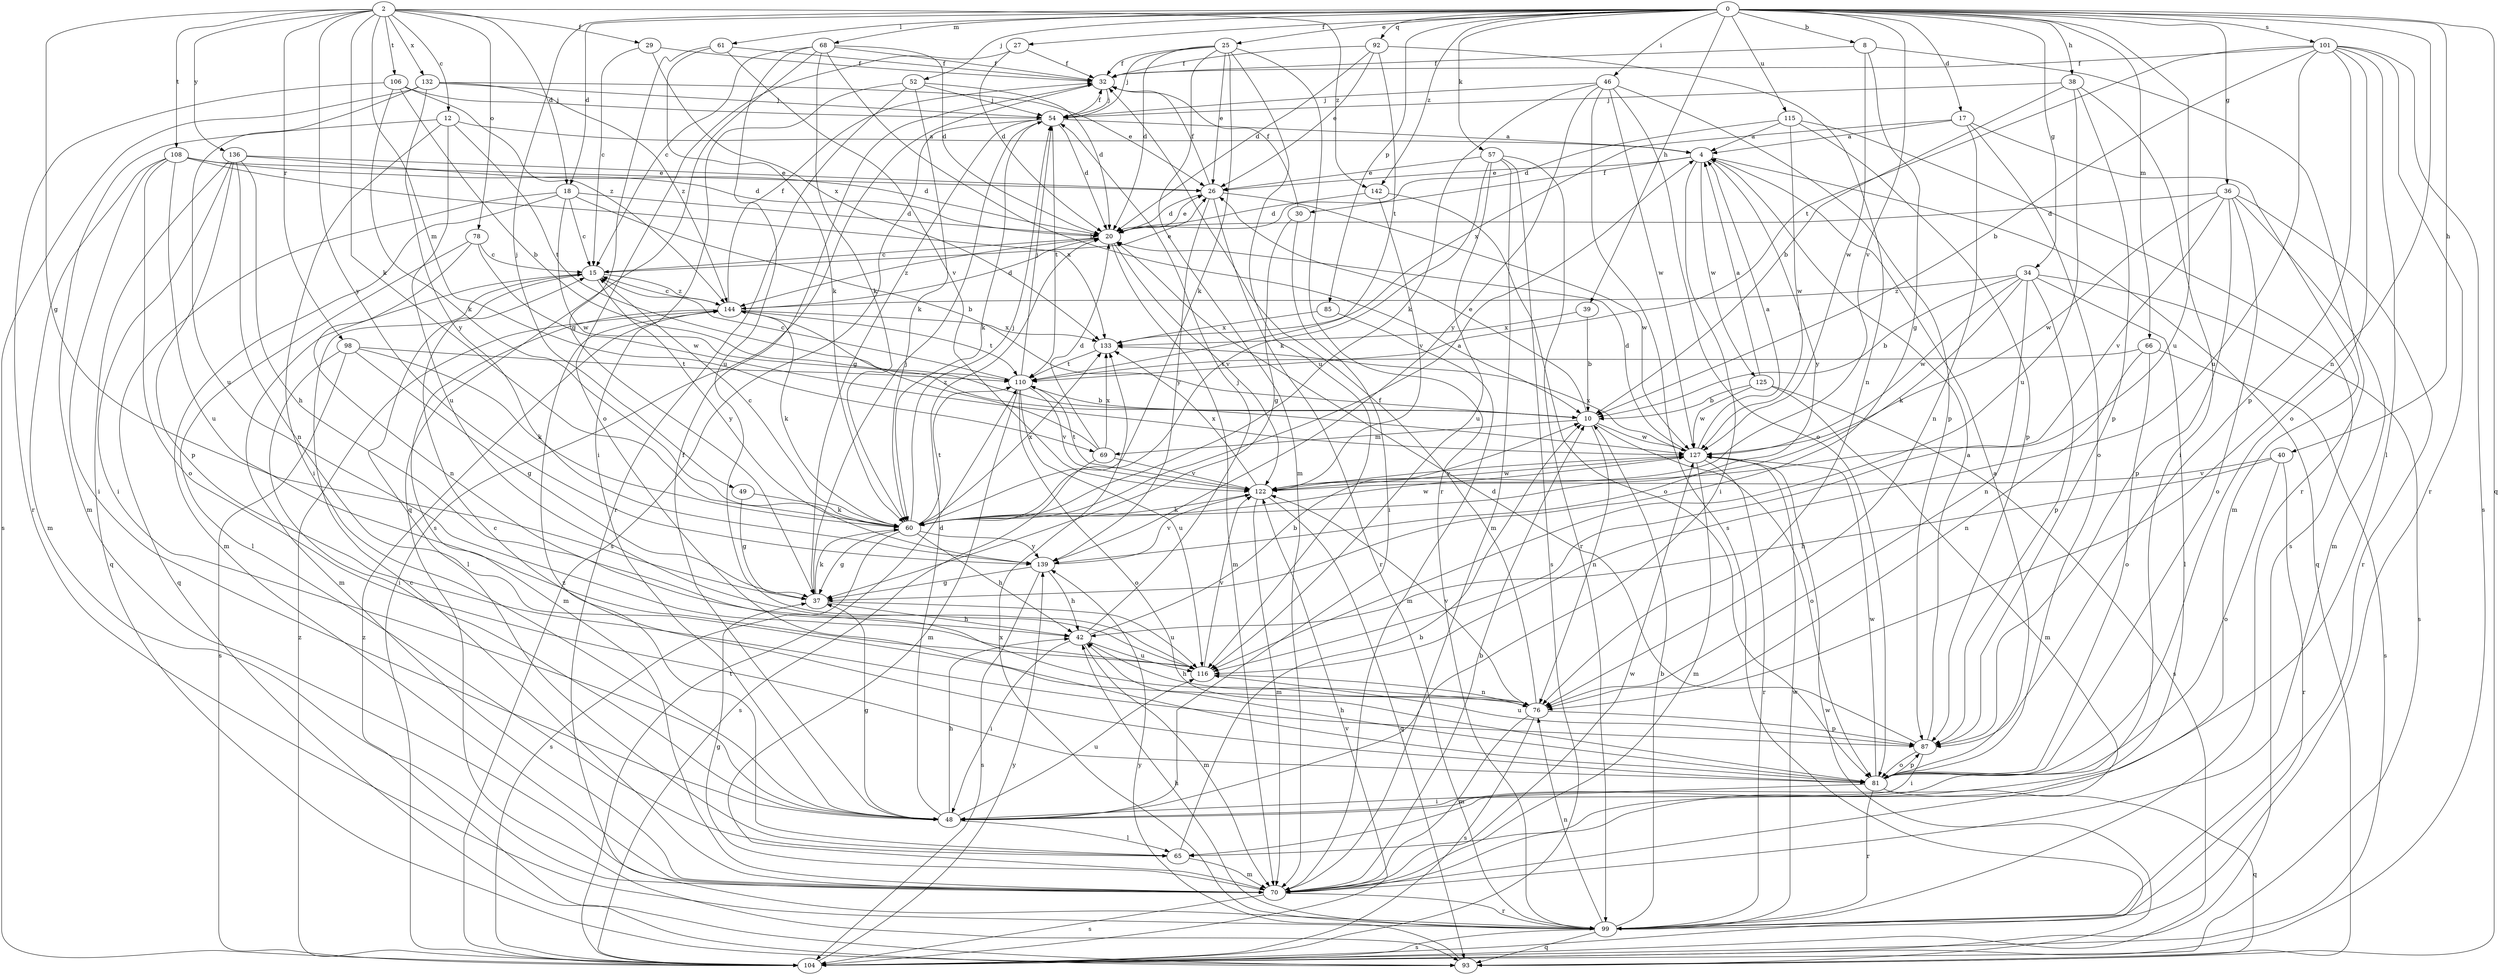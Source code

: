 strict digraph  {
0;
2;
4;
8;
10;
12;
15;
17;
18;
20;
25;
26;
27;
29;
30;
32;
34;
36;
37;
38;
39;
40;
42;
46;
48;
49;
52;
54;
57;
60;
61;
65;
66;
68;
69;
70;
76;
78;
81;
85;
87;
92;
93;
98;
99;
101;
104;
106;
108;
110;
115;
116;
122;
125;
127;
132;
133;
136;
139;
142;
144;
0 -> 8  [label=b];
0 -> 17  [label=d];
0 -> 18  [label=d];
0 -> 25  [label=e];
0 -> 27  [label=f];
0 -> 34  [label=g];
0 -> 36  [label=g];
0 -> 38  [label=h];
0 -> 39  [label=h];
0 -> 40  [label=h];
0 -> 46  [label=i];
0 -> 49  [label=j];
0 -> 52  [label=j];
0 -> 57  [label=k];
0 -> 61  [label=l];
0 -> 66  [label=m];
0 -> 68  [label=m];
0 -> 76  [label=n];
0 -> 85  [label=p];
0 -> 92  [label=q];
0 -> 93  [label=q];
0 -> 101  [label=s];
0 -> 115  [label=u];
0 -> 116  [label=u];
0 -> 122  [label=v];
0 -> 142  [label=z];
2 -> 12  [label=c];
2 -> 18  [label=d];
2 -> 29  [label=f];
2 -> 37  [label=g];
2 -> 60  [label=k];
2 -> 69  [label=m];
2 -> 78  [label=o];
2 -> 98  [label=r];
2 -> 106  [label=t];
2 -> 108  [label=t];
2 -> 132  [label=x];
2 -> 136  [label=y];
2 -> 139  [label=y];
2 -> 142  [label=z];
4 -> 26  [label=e];
4 -> 30  [label=f];
4 -> 48  [label=i];
4 -> 93  [label=q];
4 -> 125  [label=w];
4 -> 139  [label=y];
8 -> 32  [label=f];
8 -> 37  [label=g];
8 -> 99  [label=r];
8 -> 127  [label=w];
10 -> 26  [label=e];
10 -> 69  [label=m];
10 -> 76  [label=n];
10 -> 81  [label=o];
10 -> 127  [label=w];
12 -> 4  [label=a];
12 -> 48  [label=i];
12 -> 70  [label=m];
12 -> 110  [label=t];
12 -> 116  [label=u];
15 -> 26  [label=e];
15 -> 65  [label=l];
15 -> 70  [label=m];
15 -> 139  [label=y];
15 -> 144  [label=z];
17 -> 4  [label=a];
17 -> 70  [label=m];
17 -> 76  [label=n];
17 -> 81  [label=o];
17 -> 133  [label=x];
18 -> 10  [label=b];
18 -> 15  [label=c];
18 -> 20  [label=d];
18 -> 70  [label=m];
18 -> 93  [label=q];
18 -> 127  [label=w];
20 -> 15  [label=c];
20 -> 26  [label=e];
20 -> 70  [label=m];
20 -> 122  [label=v];
20 -> 144  [label=z];
25 -> 20  [label=d];
25 -> 26  [label=e];
25 -> 32  [label=f];
25 -> 54  [label=j];
25 -> 60  [label=k];
25 -> 70  [label=m];
25 -> 99  [label=r];
25 -> 116  [label=u];
26 -> 20  [label=d];
26 -> 32  [label=f];
26 -> 99  [label=r];
26 -> 127  [label=w];
26 -> 139  [label=y];
27 -> 20  [label=d];
27 -> 32  [label=f];
27 -> 81  [label=o];
29 -> 15  [label=c];
29 -> 32  [label=f];
29 -> 133  [label=x];
30 -> 32  [label=f];
30 -> 37  [label=g];
30 -> 48  [label=i];
32 -> 54  [label=j];
32 -> 104  [label=s];
34 -> 10  [label=b];
34 -> 60  [label=k];
34 -> 65  [label=l];
34 -> 76  [label=n];
34 -> 87  [label=p];
34 -> 104  [label=s];
34 -> 127  [label=w];
34 -> 144  [label=z];
36 -> 20  [label=d];
36 -> 70  [label=m];
36 -> 81  [label=o];
36 -> 87  [label=p];
36 -> 99  [label=r];
36 -> 122  [label=v];
36 -> 127  [label=w];
37 -> 42  [label=h];
37 -> 54  [label=j];
37 -> 60  [label=k];
37 -> 116  [label=u];
38 -> 10  [label=b];
38 -> 48  [label=i];
38 -> 54  [label=j];
38 -> 87  [label=p];
38 -> 116  [label=u];
39 -> 10  [label=b];
39 -> 133  [label=x];
40 -> 42  [label=h];
40 -> 81  [label=o];
40 -> 99  [label=r];
40 -> 122  [label=v];
42 -> 10  [label=b];
42 -> 48  [label=i];
42 -> 54  [label=j];
42 -> 70  [label=m];
42 -> 116  [label=u];
46 -> 54  [label=j];
46 -> 60  [label=k];
46 -> 81  [label=o];
46 -> 87  [label=p];
46 -> 104  [label=s];
46 -> 127  [label=w];
46 -> 139  [label=y];
48 -> 20  [label=d];
48 -> 32  [label=f];
48 -> 37  [label=g];
48 -> 42  [label=h];
48 -> 65  [label=l];
48 -> 116  [label=u];
49 -> 37  [label=g];
49 -> 60  [label=k];
52 -> 20  [label=d];
52 -> 48  [label=i];
52 -> 54  [label=j];
52 -> 60  [label=k];
52 -> 99  [label=r];
54 -> 4  [label=a];
54 -> 20  [label=d];
54 -> 32  [label=f];
54 -> 37  [label=g];
54 -> 60  [label=k];
54 -> 104  [label=s];
54 -> 110  [label=t];
57 -> 26  [label=e];
57 -> 60  [label=k];
57 -> 70  [label=m];
57 -> 99  [label=r];
57 -> 104  [label=s];
57 -> 116  [label=u];
60 -> 4  [label=a];
60 -> 15  [label=c];
60 -> 37  [label=g];
60 -> 42  [label=h];
60 -> 54  [label=j];
60 -> 104  [label=s];
60 -> 110  [label=t];
60 -> 127  [label=w];
60 -> 133  [label=x];
60 -> 139  [label=y];
61 -> 32  [label=f];
61 -> 37  [label=g];
61 -> 60  [label=k];
61 -> 122  [label=v];
65 -> 10  [label=b];
65 -> 70  [label=m];
65 -> 144  [label=z];
66 -> 76  [label=n];
66 -> 81  [label=o];
66 -> 104  [label=s];
66 -> 110  [label=t];
68 -> 10  [label=b];
68 -> 15  [label=c];
68 -> 20  [label=d];
68 -> 32  [label=f];
68 -> 60  [label=k];
68 -> 93  [label=q];
68 -> 116  [label=u];
69 -> 20  [label=d];
69 -> 104  [label=s];
69 -> 122  [label=v];
69 -> 133  [label=x];
69 -> 144  [label=z];
70 -> 10  [label=b];
70 -> 15  [label=c];
70 -> 37  [label=g];
70 -> 99  [label=r];
70 -> 104  [label=s];
70 -> 127  [label=w];
76 -> 32  [label=f];
76 -> 42  [label=h];
76 -> 70  [label=m];
76 -> 87  [label=p];
76 -> 104  [label=s];
76 -> 122  [label=v];
78 -> 15  [label=c];
78 -> 65  [label=l];
78 -> 76  [label=n];
78 -> 127  [label=w];
81 -> 4  [label=a];
81 -> 15  [label=c];
81 -> 42  [label=h];
81 -> 48  [label=i];
81 -> 87  [label=p];
81 -> 93  [label=q];
81 -> 99  [label=r];
81 -> 127  [label=w];
85 -> 70  [label=m];
85 -> 133  [label=x];
87 -> 4  [label=a];
87 -> 20  [label=d];
87 -> 48  [label=i];
87 -> 81  [label=o];
87 -> 116  [label=u];
92 -> 20  [label=d];
92 -> 26  [label=e];
92 -> 32  [label=f];
92 -> 76  [label=n];
92 -> 110  [label=t];
93 -> 127  [label=w];
93 -> 139  [label=y];
93 -> 144  [label=z];
98 -> 37  [label=g];
98 -> 48  [label=i];
98 -> 60  [label=k];
98 -> 104  [label=s];
98 -> 110  [label=t];
99 -> 10  [label=b];
99 -> 42  [label=h];
99 -> 76  [label=n];
99 -> 93  [label=q];
99 -> 104  [label=s];
99 -> 127  [label=w];
99 -> 133  [label=x];
101 -> 10  [label=b];
101 -> 32  [label=f];
101 -> 65  [label=l];
101 -> 81  [label=o];
101 -> 87  [label=p];
101 -> 99  [label=r];
101 -> 104  [label=s];
101 -> 110  [label=t];
101 -> 116  [label=u];
104 -> 110  [label=t];
104 -> 122  [label=v];
104 -> 139  [label=y];
104 -> 144  [label=z];
106 -> 10  [label=b];
106 -> 54  [label=j];
106 -> 60  [label=k];
106 -> 99  [label=r];
106 -> 144  [label=z];
108 -> 20  [label=d];
108 -> 26  [label=e];
108 -> 48  [label=i];
108 -> 70  [label=m];
108 -> 81  [label=o];
108 -> 116  [label=u];
108 -> 133  [label=x];
110 -> 10  [label=b];
110 -> 15  [label=c];
110 -> 54  [label=j];
110 -> 70  [label=m];
110 -> 81  [label=o];
110 -> 116  [label=u];
110 -> 122  [label=v];
115 -> 4  [label=a];
115 -> 20  [label=d];
115 -> 87  [label=p];
115 -> 104  [label=s];
115 -> 127  [label=w];
116 -> 76  [label=n];
116 -> 122  [label=v];
122 -> 60  [label=k];
122 -> 70  [label=m];
122 -> 93  [label=q];
122 -> 110  [label=t];
122 -> 127  [label=w];
122 -> 133  [label=x];
125 -> 4  [label=a];
125 -> 10  [label=b];
125 -> 70  [label=m];
125 -> 104  [label=s];
125 -> 127  [label=w];
127 -> 4  [label=a];
127 -> 20  [label=d];
127 -> 70  [label=m];
127 -> 99  [label=r];
127 -> 122  [label=v];
127 -> 133  [label=x];
132 -> 26  [label=e];
132 -> 54  [label=j];
132 -> 104  [label=s];
132 -> 116  [label=u];
132 -> 139  [label=y];
132 -> 144  [label=z];
133 -> 110  [label=t];
136 -> 20  [label=d];
136 -> 26  [label=e];
136 -> 42  [label=h];
136 -> 48  [label=i];
136 -> 76  [label=n];
136 -> 87  [label=p];
136 -> 93  [label=q];
139 -> 37  [label=g];
139 -> 42  [label=h];
139 -> 104  [label=s];
139 -> 122  [label=v];
142 -> 20  [label=d];
142 -> 81  [label=o];
142 -> 122  [label=v];
144 -> 15  [label=c];
144 -> 20  [label=d];
144 -> 32  [label=f];
144 -> 60  [label=k];
144 -> 70  [label=m];
144 -> 110  [label=t];
144 -> 133  [label=x];
}
